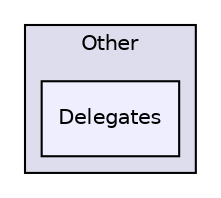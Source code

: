 digraph "Samples/Other/Delegates" {
  compound=true
  node [ fontsize="10", fontname="Helvetica"];
  edge [ labelfontsize="10", labelfontname="Helvetica"];
  subgraph clusterdir_dce8745f504bfee879cc2042fbd4ebc0 {
    graph [ bgcolor="#ddddee", pencolor="black", label="Other" fontname="Helvetica", fontsize="10", URL="dir_dce8745f504bfee879cc2042fbd4ebc0.html"]
  dir_b7b557ff33eedacebb90b7ed6b11f6cc [shape=box, label="Delegates", style="filled", fillcolor="#eeeeff", pencolor="black", URL="dir_b7b557ff33eedacebb90b7ed6b11f6cc.html"];
  }
}
